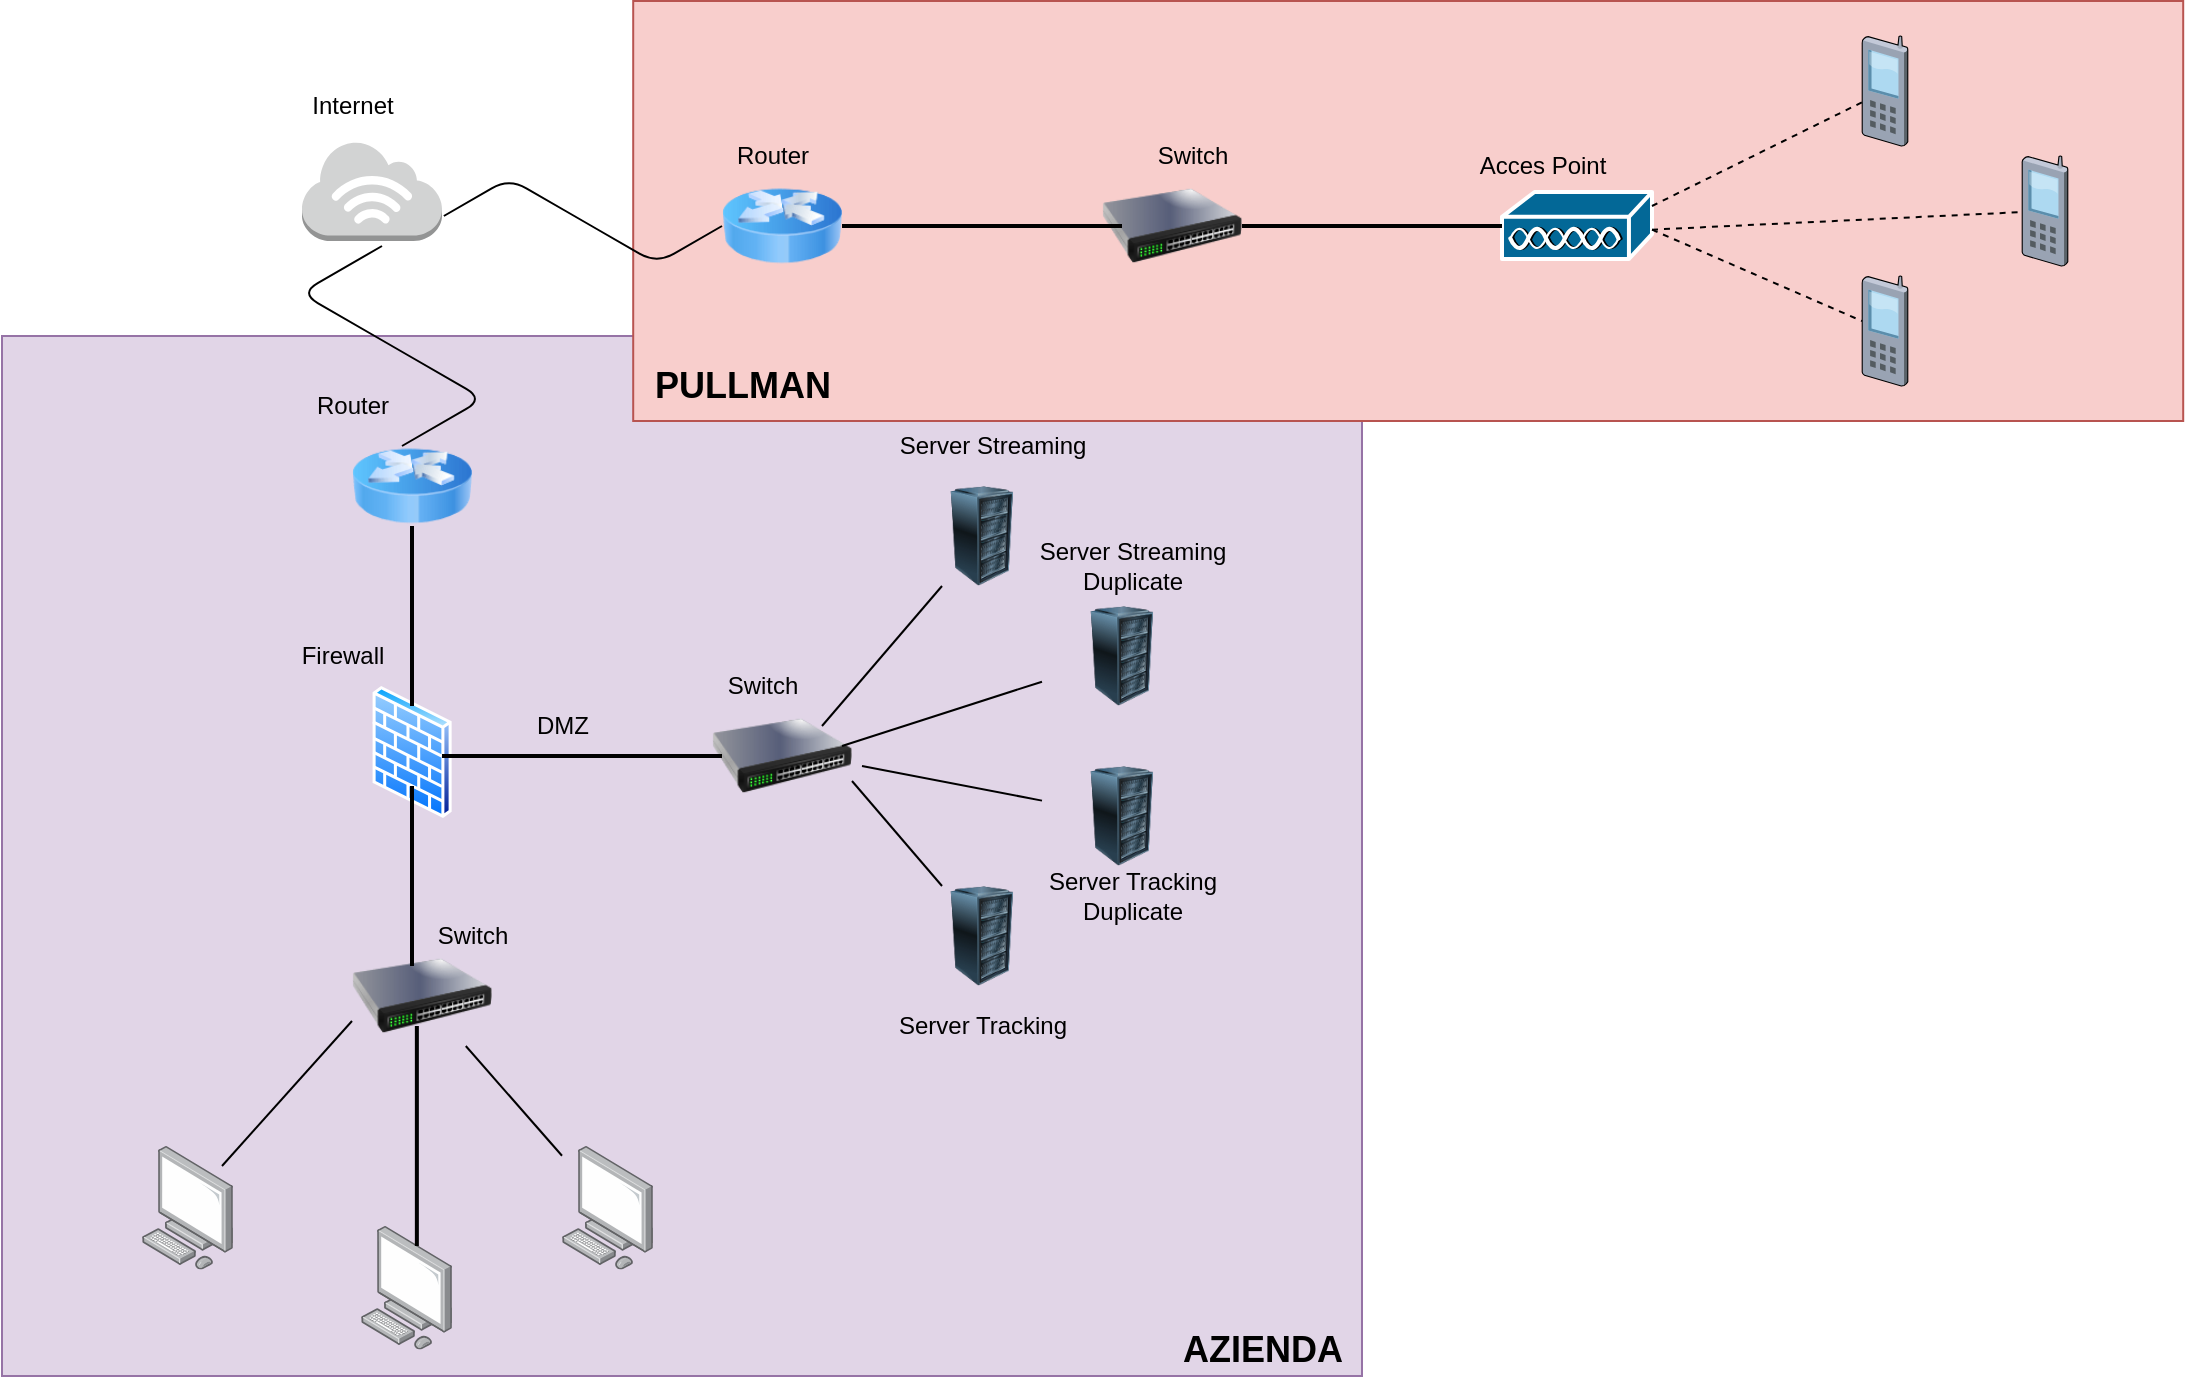 <mxfile version="14.4.3" type="device"><diagram name="Page-1" id="e7e014a7-5840-1c2e-5031-d8a46d1fe8dd"><mxGraphModel dx="1217" dy="763" grid="1" gridSize="10" guides="1" tooltips="1" connect="1" arrows="1" fold="1" page="1" pageScale="1" pageWidth="1169" pageHeight="826" background="#ffffff" math="0" shadow="0"><root><mxCell id="0"/><mxCell id="1" parent="0"/><mxCell id="oep1V1KzbcOV3OMhAYa6-41" value="" style="outlineConnect=0;dashed=0;verticalLabelPosition=bottom;verticalAlign=top;align=center;html=1;shape=mxgraph.aws3.internet_3;fillColor=#D2D3D3;gradientColor=none;" vertex="1" parent="1"><mxGeometry x="510" y="107.5" width="70" height="50" as="geometry"/></mxCell><mxCell id="oep1V1KzbcOV3OMhAYa6-42" value="" style="image;html=1;image=img/lib/clip_art/networking/Router_Icon_128x128.png" vertex="1" parent="1"><mxGeometry x="710" y="100" width="60" height="80" as="geometry"/></mxCell><mxCell id="oep1V1KzbcOV3OMhAYa6-43" value="" style="image;html=1;image=img/lib/clip_art/networking/Switch_128x128.png" vertex="1" parent="1"><mxGeometry x="900" y="115" width="70" height="50" as="geometry"/></mxCell><mxCell id="oep1V1KzbcOV3OMhAYa6-44" value="" style="shape=mxgraph.cisco.misc.access_point;html=1;pointerEvents=1;dashed=0;fillColor=#036897;strokeColor=#ffffff;strokeWidth=2;verticalLabelPosition=bottom;verticalAlign=top;align=center;outlineConnect=0;" vertex="1" parent="1"><mxGeometry x="1100" y="123" width="75" height="34" as="geometry"/></mxCell><mxCell id="oep1V1KzbcOV3OMhAYa6-45" value="" style="verticalLabelPosition=bottom;aspect=fixed;html=1;verticalAlign=top;strokeColor=none;align=center;outlineConnect=0;shape=mxgraph.citrix.cell_phone;" vertex="1" parent="1"><mxGeometry x="1280" y="45" width="22.92" height="55" as="geometry"/></mxCell><mxCell id="oep1V1KzbcOV3OMhAYa6-46" value="" style="verticalLabelPosition=bottom;aspect=fixed;html=1;verticalAlign=top;strokeColor=none;align=center;outlineConnect=0;shape=mxgraph.citrix.cell_phone;" vertex="1" parent="1"><mxGeometry x="1360" y="105" width="22.92" height="55" as="geometry"/></mxCell><mxCell id="oep1V1KzbcOV3OMhAYa6-47" value="" style="verticalLabelPosition=bottom;aspect=fixed;html=1;verticalAlign=top;strokeColor=none;align=center;outlineConnect=0;shape=mxgraph.citrix.cell_phone;" vertex="1" parent="1"><mxGeometry x="1280" y="165" width="22.92" height="55" as="geometry"/></mxCell><mxCell id="oep1V1KzbcOV3OMhAYa6-48" value="" style="endArrow=none;dashed=1;html=1;" edge="1" parent="1" target="oep1V1KzbcOV3OMhAYa6-45"><mxGeometry width="50" height="50" relative="1" as="geometry"><mxPoint x="1175" y="130" as="sourcePoint"/><mxPoint x="1225" y="80" as="targetPoint"/></mxGeometry></mxCell><mxCell id="oep1V1KzbcOV3OMhAYa6-49" value="" style="endArrow=none;dashed=1;html=1;" edge="1" parent="1" target="oep1V1KzbcOV3OMhAYa6-47"><mxGeometry width="50" height="50" relative="1" as="geometry"><mxPoint x="1175" y="141.84" as="sourcePoint"/><mxPoint x="1280" y="89.998" as="targetPoint"/></mxGeometry></mxCell><mxCell id="oep1V1KzbcOV3OMhAYa6-50" value="" style="endArrow=none;dashed=1;html=1;" edge="1" parent="1" target="oep1V1KzbcOV3OMhAYa6-46"><mxGeometry width="50" height="50" relative="1" as="geometry"><mxPoint x="1175" y="141.84" as="sourcePoint"/><mxPoint x="1280" y="89.998" as="targetPoint"/></mxGeometry></mxCell><mxCell id="oep1V1KzbcOV3OMhAYa6-51" value="" style="line;strokeWidth=2;html=1;" vertex="1" parent="1"><mxGeometry x="970" y="135" width="130" height="10" as="geometry"/></mxCell><mxCell id="oep1V1KzbcOV3OMhAYa6-52" value="" style="line;strokeWidth=2;html=1;" vertex="1" parent="1"><mxGeometry x="770" y="135" width="140" height="10" as="geometry"/></mxCell><mxCell id="oep1V1KzbcOV3OMhAYa6-59" value="" style="image;html=1;image=img/lib/clip_art/networking/Router_Icon_128x128.png" vertex="1" parent="1"><mxGeometry x="525" y="230" width="60" height="80" as="geometry"/></mxCell><mxCell id="oep1V1KzbcOV3OMhAYa6-60" value="" style="aspect=fixed;perimeter=ellipsePerimeter;html=1;align=center;shadow=0;dashed=0;spacingTop=3;image;image=img/lib/active_directory/firewall.svg;" vertex="1" parent="1"><mxGeometry x="534.87" y="370" width="40.25" height="65.98" as="geometry"/></mxCell><mxCell id="oep1V1KzbcOV3OMhAYa6-61" value="" style="image;html=1;image=img/lib/clip_art/networking/Switch_128x128.png" vertex="1" parent="1"><mxGeometry x="525" y="500" width="70" height="50" as="geometry"/></mxCell><mxCell id="oep1V1KzbcOV3OMhAYa6-62" value="" style="line;strokeWidth=2;direction=south;html=1;" vertex="1" parent="1"><mxGeometry x="550" y="290" width="10" height="90" as="geometry"/></mxCell><mxCell id="oep1V1KzbcOV3OMhAYa6-63" value="" style="line;strokeWidth=2;direction=south;html=1;" vertex="1" parent="1"><mxGeometry x="550" y="420" width="10" height="90" as="geometry"/></mxCell><mxCell id="oep1V1KzbcOV3OMhAYa6-64" value="" style="points=[];aspect=fixed;html=1;align=center;shadow=0;dashed=0;image;image=img/lib/allied_telesis/computer_and_terminals/Personal_Computer.svg;" vertex="1" parent="1"><mxGeometry x="630" y="600" width="45.6" height="61.8" as="geometry"/></mxCell><mxCell id="oep1V1KzbcOV3OMhAYa6-65" value="" style="points=[];aspect=fixed;html=1;align=center;shadow=0;dashed=0;image;image=img/lib/allied_telesis/computer_and_terminals/Personal_Computer.svg;" vertex="1" parent="1"><mxGeometry x="529.52" y="640" width="45.6" height="61.8" as="geometry"/></mxCell><mxCell id="oep1V1KzbcOV3OMhAYa6-68" value="" style="line;strokeWidth=2;direction=south;html=1;" vertex="1" parent="1"><mxGeometry x="534.87" y="540" width="45.13" height="110" as="geometry"/></mxCell><mxCell id="oep1V1KzbcOV3OMhAYa6-70" value="" style="points=[];aspect=fixed;html=1;align=center;shadow=0;dashed=0;image;image=img/lib/allied_telesis/computer_and_terminals/Personal_Computer.svg;" vertex="1" parent="1"><mxGeometry x="420" y="600" width="45.6" height="61.8" as="geometry"/></mxCell><mxCell id="oep1V1KzbcOV3OMhAYa6-72" value="" style="endArrow=none;html=1;entryX=0;entryY=0.75;entryDx=0;entryDy=0;" edge="1" parent="1" target="oep1V1KzbcOV3OMhAYa6-61"><mxGeometry width="50" height="50" relative="1" as="geometry"><mxPoint x="460" y="610" as="sourcePoint"/><mxPoint x="510" y="560" as="targetPoint"/></mxGeometry></mxCell><mxCell id="oep1V1KzbcOV3OMhAYa6-75" value="" style="endArrow=none;html=1;" edge="1" parent="1" source="oep1V1KzbcOV3OMhAYa6-64" target="oep1V1KzbcOV3OMhAYa6-61"><mxGeometry width="50" height="50" relative="1" as="geometry"><mxPoint x="470" y="620" as="sourcePoint"/><mxPoint x="535" y="547.5" as="targetPoint"/></mxGeometry></mxCell><mxCell id="oep1V1KzbcOV3OMhAYa6-76" value="" style="image;html=1;image=img/lib/clip_art/networking/Switch_128x128.png" vertex="1" parent="1"><mxGeometry x="705" y="380" width="70" height="50" as="geometry"/></mxCell><mxCell id="oep1V1KzbcOV3OMhAYa6-78" value="" style="line;strokeWidth=2;html=1;" vertex="1" parent="1"><mxGeometry x="570" y="400" width="140" height="10" as="geometry"/></mxCell><mxCell id="oep1V1KzbcOV3OMhAYa6-80" value="" style="image;html=1;image=img/lib/clip_art/computers/Server_Rack_128x128.png" vertex="1" parent="1"><mxGeometry x="800" y="270" width="80" height="50" as="geometry"/></mxCell><mxCell id="oep1V1KzbcOV3OMhAYa6-81" value="" style="image;html=1;image=img/lib/clip_art/computers/Server_Rack_128x128.png" vertex="1" parent="1"><mxGeometry x="870" y="330" width="80" height="50" as="geometry"/></mxCell><mxCell id="oep1V1KzbcOV3OMhAYa6-82" value="" style="image;html=1;image=img/lib/clip_art/computers/Server_Rack_128x128.png" vertex="1" parent="1"><mxGeometry x="870" y="410" width="80" height="50" as="geometry"/></mxCell><mxCell id="oep1V1KzbcOV3OMhAYa6-83" value="" style="image;html=1;image=img/lib/clip_art/computers/Server_Rack_128x128.png" vertex="1" parent="1"><mxGeometry x="800" y="470" width="80" height="50" as="geometry"/></mxCell><mxCell id="oep1V1KzbcOV3OMhAYa6-85" value="" style="endArrow=none;html=1;entryX=0.25;entryY=1;entryDx=0;entryDy=0;" edge="1" parent="1" target="oep1V1KzbcOV3OMhAYa6-80"><mxGeometry width="50" height="50" relative="1" as="geometry"><mxPoint x="760" y="390" as="sourcePoint"/><mxPoint x="810" y="340" as="targetPoint"/></mxGeometry></mxCell><mxCell id="oep1V1KzbcOV3OMhAYa6-86" value="" style="endArrow=none;html=1;" edge="1" parent="1" target="oep1V1KzbcOV3OMhAYa6-81"><mxGeometry width="50" height="50" relative="1" as="geometry"><mxPoint x="770" y="400" as="sourcePoint"/><mxPoint x="830" y="330" as="targetPoint"/></mxGeometry></mxCell><mxCell id="oep1V1KzbcOV3OMhAYa6-87" value="" style="endArrow=none;html=1;" edge="1" parent="1" target="oep1V1KzbcOV3OMhAYa6-82"><mxGeometry width="50" height="50" relative="1" as="geometry"><mxPoint x="780" y="410" as="sourcePoint"/><mxPoint x="840" y="340" as="targetPoint"/></mxGeometry></mxCell><mxCell id="oep1V1KzbcOV3OMhAYa6-88" value="" style="endArrow=none;html=1;entryX=0.25;entryY=0;entryDx=0;entryDy=0;exitX=1;exitY=0.75;exitDx=0;exitDy=0;" edge="1" parent="1" source="oep1V1KzbcOV3OMhAYa6-76" target="oep1V1KzbcOV3OMhAYa6-83"><mxGeometry width="50" height="50" relative="1" as="geometry"><mxPoint x="790" y="420" as="sourcePoint"/><mxPoint x="850" y="350" as="targetPoint"/></mxGeometry></mxCell><mxCell id="oep1V1KzbcOV3OMhAYa6-89" value="Server Streaming&lt;br&gt;" style="text;html=1;resizable=0;autosize=1;align=center;verticalAlign=middle;points=[];fillColor=none;strokeColor=none;rounded=0;" vertex="1" parent="1"><mxGeometry x="790" y="240" width="110" height="20" as="geometry"/></mxCell><mxCell id="oep1V1KzbcOV3OMhAYa6-90" value="Server Streaming&lt;br&gt;Duplicate" style="text;html=1;resizable=0;autosize=1;align=center;verticalAlign=middle;points=[];fillColor=none;strokeColor=none;rounded=0;" vertex="1" parent="1"><mxGeometry x="860" y="295" width="110" height="30" as="geometry"/></mxCell><mxCell id="oep1V1KzbcOV3OMhAYa6-91" value="Server Tracking" style="text;html=1;resizable=0;autosize=1;align=center;verticalAlign=middle;points=[];fillColor=none;strokeColor=none;rounded=0;" vertex="1" parent="1"><mxGeometry x="790" y="530" width="100" height="20" as="geometry"/></mxCell><mxCell id="oep1V1KzbcOV3OMhAYa6-92" value="Server Tracking&lt;br&gt;Duplicate" style="text;html=1;resizable=0;autosize=1;align=center;verticalAlign=middle;points=[];fillColor=none;strokeColor=none;rounded=0;" vertex="1" parent="1"><mxGeometry x="865" y="460" width="100" height="30" as="geometry"/></mxCell><mxCell id="oep1V1KzbcOV3OMhAYa6-94" value="Switch" style="text;html=1;resizable=0;autosize=1;align=center;verticalAlign=middle;points=[];fillColor=none;strokeColor=none;rounded=0;" vertex="1" parent="1"><mxGeometry x="560" y="485" width="50" height="20" as="geometry"/></mxCell><mxCell id="oep1V1KzbcOV3OMhAYa6-95" value="Switch" style="text;html=1;resizable=0;autosize=1;align=center;verticalAlign=middle;points=[];fillColor=none;strokeColor=none;rounded=0;" vertex="1" parent="1"><mxGeometry x="705" y="360" width="50" height="20" as="geometry"/></mxCell><mxCell id="oep1V1KzbcOV3OMhAYa6-96" value="Switch" style="text;html=1;resizable=0;autosize=1;align=center;verticalAlign=middle;points=[];fillColor=none;strokeColor=none;rounded=0;" vertex="1" parent="1"><mxGeometry x="920" y="95" width="50" height="20" as="geometry"/></mxCell><mxCell id="oep1V1KzbcOV3OMhAYa6-97" value="Acces Point" style="text;html=1;resizable=0;autosize=1;align=center;verticalAlign=middle;points=[];fillColor=none;strokeColor=none;rounded=0;" vertex="1" parent="1"><mxGeometry x="1080" y="100" width="80" height="20" as="geometry"/></mxCell><mxCell id="oep1V1KzbcOV3OMhAYa6-98" value="Router" style="text;html=1;resizable=0;autosize=1;align=center;verticalAlign=middle;points=[];fillColor=none;strokeColor=none;rounded=0;" vertex="1" parent="1"><mxGeometry x="500" y="220" width="50" height="20" as="geometry"/></mxCell><mxCell id="oep1V1KzbcOV3OMhAYa6-99" value="Router" style="text;html=1;resizable=0;autosize=1;align=center;verticalAlign=middle;points=[];fillColor=none;strokeColor=none;rounded=0;" vertex="1" parent="1"><mxGeometry x="710" y="95" width="50" height="20" as="geometry"/></mxCell><mxCell id="oep1V1KzbcOV3OMhAYa6-100" value="Internet" style="text;html=1;resizable=0;autosize=1;align=center;verticalAlign=middle;points=[];fillColor=none;strokeColor=none;rounded=0;" vertex="1" parent="1"><mxGeometry x="505" y="80" width="60" height="20" as="geometry"/></mxCell><mxCell id="oep1V1KzbcOV3OMhAYa6-101" value="Firewall" style="text;html=1;resizable=0;autosize=1;align=center;verticalAlign=middle;points=[];fillColor=none;strokeColor=none;rounded=0;" vertex="1" parent="1"><mxGeometry x="490" y="345" width="60" height="20" as="geometry"/></mxCell><mxCell id="oep1V1KzbcOV3OMhAYa6-103" value="" style="rounded=0;whiteSpace=wrap;html=1;fillColor=#e1d5e7;strokeColor=#9673a6;" vertex="1" parent="1"><mxGeometry x="360" y="205" width="680" height="520" as="geometry"/></mxCell><mxCell id="oep1V1KzbcOV3OMhAYa6-104" value="" style="image;html=1;image=img/lib/clip_art/networking/Router_Icon_128x128.png" vertex="1" parent="1"><mxGeometry x="535" y="240" width="60" height="80" as="geometry"/></mxCell><mxCell id="oep1V1KzbcOV3OMhAYa6-105" value="" style="aspect=fixed;perimeter=ellipsePerimeter;html=1;align=center;shadow=0;dashed=0;spacingTop=3;image;image=img/lib/active_directory/firewall.svg;" vertex="1" parent="1"><mxGeometry x="544.87" y="380" width="40.25" height="65.98" as="geometry"/></mxCell><mxCell id="oep1V1KzbcOV3OMhAYa6-106" value="" style="image;html=1;image=img/lib/clip_art/networking/Switch_128x128.png" vertex="1" parent="1"><mxGeometry x="535" y="510" width="70" height="50" as="geometry"/></mxCell><mxCell id="oep1V1KzbcOV3OMhAYa6-107" value="" style="line;strokeWidth=2;direction=south;html=1;" vertex="1" parent="1"><mxGeometry x="560" y="300" width="10" height="90" as="geometry"/></mxCell><mxCell id="oep1V1KzbcOV3OMhAYa6-108" value="" style="line;strokeWidth=2;direction=south;html=1;" vertex="1" parent="1"><mxGeometry x="560" y="430" width="10" height="90" as="geometry"/></mxCell><mxCell id="oep1V1KzbcOV3OMhAYa6-109" value="" style="points=[];aspect=fixed;html=1;align=center;shadow=0;dashed=0;image;image=img/lib/allied_telesis/computer_and_terminals/Personal_Computer.svg;" vertex="1" parent="1"><mxGeometry x="640" y="610" width="45.6" height="61.8" as="geometry"/></mxCell><mxCell id="oep1V1KzbcOV3OMhAYa6-110" value="" style="points=[];aspect=fixed;html=1;align=center;shadow=0;dashed=0;image;image=img/lib/allied_telesis/computer_and_terminals/Personal_Computer.svg;" vertex="1" parent="1"><mxGeometry x="539.52" y="650" width="45.6" height="61.8" as="geometry"/></mxCell><mxCell id="oep1V1KzbcOV3OMhAYa6-111" value="" style="line;strokeWidth=2;direction=south;html=1;" vertex="1" parent="1"><mxGeometry x="544.87" y="550" width="45.13" height="110" as="geometry"/></mxCell><mxCell id="oep1V1KzbcOV3OMhAYa6-112" value="" style="points=[];aspect=fixed;html=1;align=center;shadow=0;dashed=0;image;image=img/lib/allied_telesis/computer_and_terminals/Personal_Computer.svg;" vertex="1" parent="1"><mxGeometry x="430" y="610" width="45.6" height="61.8" as="geometry"/></mxCell><mxCell id="oep1V1KzbcOV3OMhAYa6-113" value="" style="endArrow=none;html=1;entryX=0;entryY=0.75;entryDx=0;entryDy=0;" edge="1" parent="1" target="oep1V1KzbcOV3OMhAYa6-106"><mxGeometry width="50" height="50" relative="1" as="geometry"><mxPoint x="470" y="620" as="sourcePoint"/><mxPoint x="520" y="570" as="targetPoint"/></mxGeometry></mxCell><mxCell id="oep1V1KzbcOV3OMhAYa6-114" value="" style="endArrow=none;html=1;" edge="1" parent="1" source="oep1V1KzbcOV3OMhAYa6-109" target="oep1V1KzbcOV3OMhAYa6-106"><mxGeometry width="50" height="50" relative="1" as="geometry"><mxPoint x="480" y="630" as="sourcePoint"/><mxPoint x="545" y="557.5" as="targetPoint"/></mxGeometry></mxCell><mxCell id="oep1V1KzbcOV3OMhAYa6-115" value="" style="image;html=1;image=img/lib/clip_art/networking/Switch_128x128.png" vertex="1" parent="1"><mxGeometry x="715" y="390" width="70" height="50" as="geometry"/></mxCell><mxCell id="oep1V1KzbcOV3OMhAYa6-116" value="" style="line;strokeWidth=2;html=1;" vertex="1" parent="1"><mxGeometry x="580" y="410" width="140" height="10" as="geometry"/></mxCell><mxCell id="oep1V1KzbcOV3OMhAYa6-117" value="" style="image;html=1;image=img/lib/clip_art/computers/Server_Rack_128x128.png" vertex="1" parent="1"><mxGeometry x="810" y="280" width="80" height="50" as="geometry"/></mxCell><mxCell id="oep1V1KzbcOV3OMhAYa6-118" value="" style="image;html=1;image=img/lib/clip_art/computers/Server_Rack_128x128.png" vertex="1" parent="1"><mxGeometry x="880" y="340" width="80" height="50" as="geometry"/></mxCell><mxCell id="oep1V1KzbcOV3OMhAYa6-119" value="" style="image;html=1;image=img/lib/clip_art/computers/Server_Rack_128x128.png" vertex="1" parent="1"><mxGeometry x="880" y="420" width="80" height="50" as="geometry"/></mxCell><mxCell id="oep1V1KzbcOV3OMhAYa6-120" value="" style="image;html=1;image=img/lib/clip_art/computers/Server_Rack_128x128.png" vertex="1" parent="1"><mxGeometry x="810" y="480" width="80" height="50" as="geometry"/></mxCell><mxCell id="oep1V1KzbcOV3OMhAYa6-121" value="" style="endArrow=none;html=1;entryX=0.25;entryY=1;entryDx=0;entryDy=0;" edge="1" parent="1" target="oep1V1KzbcOV3OMhAYa6-117"><mxGeometry width="50" height="50" relative="1" as="geometry"><mxPoint x="770" y="400" as="sourcePoint"/><mxPoint x="820" y="350" as="targetPoint"/></mxGeometry></mxCell><mxCell id="oep1V1KzbcOV3OMhAYa6-122" value="" style="endArrow=none;html=1;" edge="1" parent="1" target="oep1V1KzbcOV3OMhAYa6-118"><mxGeometry width="50" height="50" relative="1" as="geometry"><mxPoint x="780" y="410" as="sourcePoint"/><mxPoint x="840" y="340" as="targetPoint"/></mxGeometry></mxCell><mxCell id="oep1V1KzbcOV3OMhAYa6-123" value="" style="endArrow=none;html=1;" edge="1" parent="1" target="oep1V1KzbcOV3OMhAYa6-119"><mxGeometry width="50" height="50" relative="1" as="geometry"><mxPoint x="790" y="420" as="sourcePoint"/><mxPoint x="850" y="350" as="targetPoint"/></mxGeometry></mxCell><mxCell id="oep1V1KzbcOV3OMhAYa6-124" value="" style="endArrow=none;html=1;entryX=0.25;entryY=0;entryDx=0;entryDy=0;exitX=1;exitY=0.75;exitDx=0;exitDy=0;" edge="1" parent="1" source="oep1V1KzbcOV3OMhAYa6-115" target="oep1V1KzbcOV3OMhAYa6-120"><mxGeometry width="50" height="50" relative="1" as="geometry"><mxPoint x="800" y="430" as="sourcePoint"/><mxPoint x="860" y="360" as="targetPoint"/></mxGeometry></mxCell><mxCell id="oep1V1KzbcOV3OMhAYa6-125" value="Server Streaming&lt;br&gt;" style="text;html=1;resizable=0;autosize=1;align=center;verticalAlign=middle;points=[];fillColor=none;strokeColor=none;rounded=0;" vertex="1" parent="1"><mxGeometry x="800" y="250" width="110" height="20" as="geometry"/></mxCell><mxCell id="oep1V1KzbcOV3OMhAYa6-126" value="Server Streaming&lt;br&gt;Duplicate" style="text;html=1;resizable=0;autosize=1;align=center;verticalAlign=middle;points=[];fillColor=none;strokeColor=none;rounded=0;" vertex="1" parent="1"><mxGeometry x="870" y="305" width="110" height="30" as="geometry"/></mxCell><mxCell id="oep1V1KzbcOV3OMhAYa6-127" value="Server Tracking" style="text;html=1;resizable=0;autosize=1;align=center;verticalAlign=middle;points=[];fillColor=none;strokeColor=none;rounded=0;" vertex="1" parent="1"><mxGeometry x="800" y="540" width="100" height="20" as="geometry"/></mxCell><mxCell id="oep1V1KzbcOV3OMhAYa6-128" value="Server Tracking&lt;br&gt;Duplicate" style="text;html=1;resizable=0;autosize=1;align=center;verticalAlign=middle;points=[];fillColor=none;strokeColor=none;rounded=0;" vertex="1" parent="1"><mxGeometry x="875" y="470" width="100" height="30" as="geometry"/></mxCell><mxCell id="oep1V1KzbcOV3OMhAYa6-129" value="Switch" style="text;html=1;resizable=0;autosize=1;align=center;verticalAlign=middle;points=[];fillColor=none;strokeColor=none;rounded=0;" vertex="1" parent="1"><mxGeometry x="570" y="495" width="50" height="20" as="geometry"/></mxCell><mxCell id="oep1V1KzbcOV3OMhAYa6-130" value="Switch" style="text;html=1;resizable=0;autosize=1;align=center;verticalAlign=middle;points=[];fillColor=none;strokeColor=none;rounded=0;" vertex="1" parent="1"><mxGeometry x="715" y="370" width="50" height="20" as="geometry"/></mxCell><mxCell id="oep1V1KzbcOV3OMhAYa6-131" value="Router" style="text;html=1;resizable=0;autosize=1;align=center;verticalAlign=middle;points=[];fillColor=none;strokeColor=none;rounded=0;" vertex="1" parent="1"><mxGeometry x="510" y="230" width="50" height="20" as="geometry"/></mxCell><mxCell id="oep1V1KzbcOV3OMhAYa6-132" value="Firewall" style="text;html=1;resizable=0;autosize=1;align=center;verticalAlign=middle;points=[];fillColor=none;strokeColor=none;rounded=0;" vertex="1" parent="1"><mxGeometry x="500" y="355" width="60" height="20" as="geometry"/></mxCell><mxCell id="oep1V1KzbcOV3OMhAYa6-135" value="" style="rounded=0;whiteSpace=wrap;html=1;fillColor=#f8cecc;strokeColor=#b85450;" vertex="1" parent="1"><mxGeometry x="675.6" y="37.5" width="775" height="210" as="geometry"/></mxCell><mxCell id="oep1V1KzbcOV3OMhAYa6-136" value="" style="image;html=1;image=img/lib/clip_art/networking/Router_Icon_128x128.png" vertex="1" parent="1"><mxGeometry x="720" y="110" width="60" height="80" as="geometry"/></mxCell><mxCell id="oep1V1KzbcOV3OMhAYa6-137" value="" style="image;html=1;image=img/lib/clip_art/networking/Switch_128x128.png" vertex="1" parent="1"><mxGeometry x="910" y="125" width="70" height="50" as="geometry"/></mxCell><mxCell id="oep1V1KzbcOV3OMhAYa6-138" value="" style="shape=mxgraph.cisco.misc.access_point;html=1;pointerEvents=1;dashed=0;fillColor=#036897;strokeColor=#ffffff;strokeWidth=2;verticalLabelPosition=bottom;verticalAlign=top;align=center;outlineConnect=0;" vertex="1" parent="1"><mxGeometry x="1110" y="133" width="75" height="34" as="geometry"/></mxCell><mxCell id="oep1V1KzbcOV3OMhAYa6-139" value="" style="verticalLabelPosition=bottom;aspect=fixed;html=1;verticalAlign=top;strokeColor=none;align=center;outlineConnect=0;shape=mxgraph.citrix.cell_phone;" vertex="1" parent="1"><mxGeometry x="1290" y="55" width="22.92" height="55" as="geometry"/></mxCell><mxCell id="oep1V1KzbcOV3OMhAYa6-140" value="" style="verticalLabelPosition=bottom;aspect=fixed;html=1;verticalAlign=top;strokeColor=none;align=center;outlineConnect=0;shape=mxgraph.citrix.cell_phone;" vertex="1" parent="1"><mxGeometry x="1370" y="115" width="22.92" height="55" as="geometry"/></mxCell><mxCell id="oep1V1KzbcOV3OMhAYa6-141" value="" style="verticalLabelPosition=bottom;aspect=fixed;html=1;verticalAlign=top;strokeColor=none;align=center;outlineConnect=0;shape=mxgraph.citrix.cell_phone;" vertex="1" parent="1"><mxGeometry x="1290" y="175" width="22.92" height="55" as="geometry"/></mxCell><mxCell id="oep1V1KzbcOV3OMhAYa6-142" value="" style="endArrow=none;dashed=1;html=1;" edge="1" parent="1" target="oep1V1KzbcOV3OMhAYa6-139"><mxGeometry width="50" height="50" relative="1" as="geometry"><mxPoint x="1185" y="140.0" as="sourcePoint"/><mxPoint x="1235" y="90" as="targetPoint"/></mxGeometry></mxCell><mxCell id="oep1V1KzbcOV3OMhAYa6-143" value="" style="endArrow=none;dashed=1;html=1;" edge="1" parent="1" target="oep1V1KzbcOV3OMhAYa6-141"><mxGeometry width="50" height="50" relative="1" as="geometry"><mxPoint x="1185" y="151.84" as="sourcePoint"/><mxPoint x="1290" y="99.998" as="targetPoint"/></mxGeometry></mxCell><mxCell id="oep1V1KzbcOV3OMhAYa6-144" value="" style="endArrow=none;dashed=1;html=1;" edge="1" parent="1" target="oep1V1KzbcOV3OMhAYa6-140"><mxGeometry width="50" height="50" relative="1" as="geometry"><mxPoint x="1185" y="151.84" as="sourcePoint"/><mxPoint x="1290" y="99.998" as="targetPoint"/></mxGeometry></mxCell><mxCell id="oep1V1KzbcOV3OMhAYa6-145" value="" style="line;strokeWidth=2;html=1;" vertex="1" parent="1"><mxGeometry x="980" y="145" width="130" height="10" as="geometry"/></mxCell><mxCell id="oep1V1KzbcOV3OMhAYa6-146" value="" style="line;strokeWidth=2;html=1;" vertex="1" parent="1"><mxGeometry x="780" y="145" width="140" height="10" as="geometry"/></mxCell><mxCell id="oep1V1KzbcOV3OMhAYa6-148" value="Switch" style="text;html=1;resizable=0;autosize=1;align=center;verticalAlign=middle;points=[];fillColor=none;strokeColor=none;rounded=0;" vertex="1" parent="1"><mxGeometry x="930" y="105" width="50" height="20" as="geometry"/></mxCell><mxCell id="oep1V1KzbcOV3OMhAYa6-149" value="Acces Point" style="text;html=1;resizable=0;autosize=1;align=center;verticalAlign=middle;points=[];fillColor=none;strokeColor=none;rounded=0;" vertex="1" parent="1"><mxGeometry x="1090" y="110" width="80" height="20" as="geometry"/></mxCell><mxCell id="oep1V1KzbcOV3OMhAYa6-150" value="Router" style="text;html=1;resizable=0;autosize=1;align=center;verticalAlign=middle;points=[];fillColor=none;strokeColor=none;rounded=0;" vertex="1" parent="1"><mxGeometry x="720" y="105" width="50" height="20" as="geometry"/></mxCell><mxCell id="oep1V1KzbcOV3OMhAYa6-152" value="" style="edgeStyle=isometricEdgeStyle;endArrow=none;html=1;" edge="1" parent="1"><mxGeometry width="50" height="100" relative="1" as="geometry"><mxPoint x="560" y="260" as="sourcePoint"/><mxPoint x="550" y="160" as="targetPoint"/></mxGeometry></mxCell><mxCell id="oep1V1KzbcOV3OMhAYa6-153" value="" style="edgeStyle=isometricEdgeStyle;endArrow=none;html=1;entryX=0;entryY=0.5;entryDx=0;entryDy=0;" edge="1" parent="1" target="oep1V1KzbcOV3OMhAYa6-136"><mxGeometry width="50" height="100" relative="1" as="geometry"><mxPoint x="580.92" y="145" as="sourcePoint"/><mxPoint x="630.92" y="45" as="targetPoint"/></mxGeometry></mxCell><mxCell id="oep1V1KzbcOV3OMhAYa6-154" value="&lt;font style=&quot;font-size: 18px&quot;&gt;&lt;b&gt;AZIENDA&lt;/b&gt;&lt;/font&gt;" style="text;html=1;resizable=0;autosize=1;align=center;verticalAlign=middle;points=[];fillColor=none;strokeColor=none;rounded=0;" vertex="1" parent="1"><mxGeometry x="940" y="701.8" width="100" height="20" as="geometry"/></mxCell><mxCell id="oep1V1KzbcOV3OMhAYa6-155" value="DMZ" style="text;html=1;resizable=0;autosize=1;align=center;verticalAlign=middle;points=[];fillColor=none;strokeColor=none;rounded=0;" vertex="1" parent="1"><mxGeometry x="620" y="390" width="40" height="20" as="geometry"/></mxCell><mxCell id="oep1V1KzbcOV3OMhAYa6-156" value="&lt;b&gt;&lt;font style=&quot;font-size: 18px&quot;&gt;PULLMAN&lt;/font&gt;&lt;/b&gt;" style="text;html=1;resizable=0;autosize=1;align=center;verticalAlign=middle;points=[];fillColor=none;strokeColor=none;rounded=0;" vertex="1" parent="1"><mxGeometry x="680" y="220" width="100" height="20" as="geometry"/></mxCell></root></mxGraphModel></diagram></mxfile>